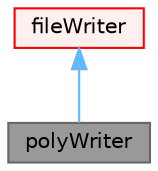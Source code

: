 digraph "polyWriter"
{
 // LATEX_PDF_SIZE
  bgcolor="transparent";
  edge [fontname=Helvetica,fontsize=10,labelfontname=Helvetica,labelfontsize=10];
  node [fontname=Helvetica,fontsize=10,shape=box,height=0.2,width=0.4];
  Node1 [id="Node000001",label="polyWriter",height=0.2,width=0.4,color="gray40", fillcolor="grey60", style="filled", fontcolor="black",tooltip="Write faces/points (optionally with fields) as a vtp file or a legacy vtk file."];
  Node2 -> Node1 [id="edge1_Node000001_Node000002",dir="back",color="steelblue1",style="solid",tooltip=" "];
  Node2 [id="Node000002",label="fileWriter",height=0.2,width=0.4,color="red", fillcolor="#FFF0F0", style="filled",URL="$classFoam_1_1vtk_1_1fileWriter.html",tooltip="Base class for VTK output writers that handle geometry and fields (eg, vtp, vtu data)...."];
}
